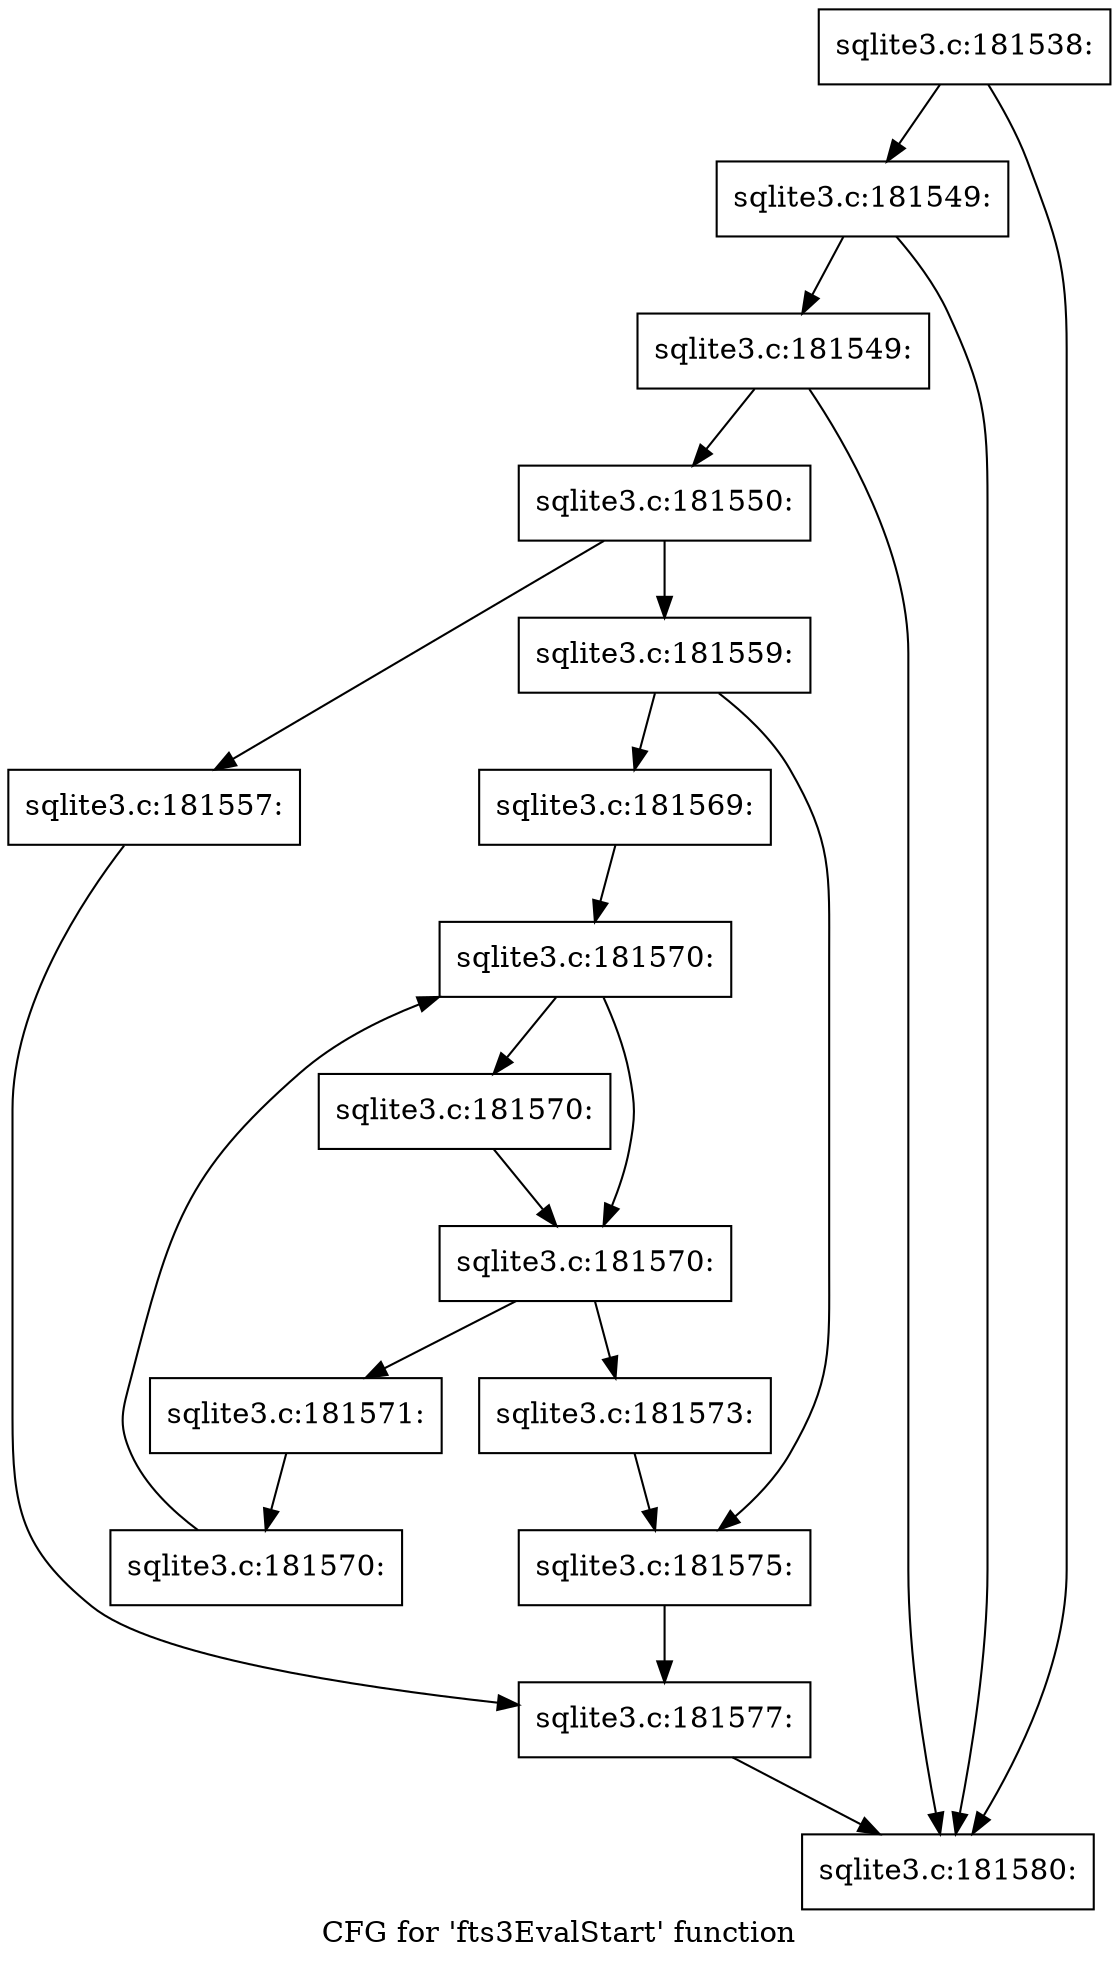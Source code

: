 digraph "CFG for 'fts3EvalStart' function" {
	label="CFG for 'fts3EvalStart' function";

	Node0x55c0f90daa30 [shape=record,label="{sqlite3.c:181538:}"];
	Node0x55c0f90daa30 -> Node0x55c0fae908a0;
	Node0x55c0f90daa30 -> Node0x55c0fae90450;
	Node0x55c0fae908a0 [shape=record,label="{sqlite3.c:181549:}"];
	Node0x55c0fae908a0 -> Node0x55c0fae90820;
	Node0x55c0fae908a0 -> Node0x55c0fae90450;
	Node0x55c0fae90820 [shape=record,label="{sqlite3.c:181549:}"];
	Node0x55c0fae90820 -> Node0x55c0f5d0ba00;
	Node0x55c0fae90820 -> Node0x55c0fae90450;
	Node0x55c0f5d0ba00 [shape=record,label="{sqlite3.c:181550:}"];
	Node0x55c0f5d0ba00 -> Node0x55c0fae922b0;
	Node0x55c0f5d0ba00 -> Node0x55c0fae92210;
	Node0x55c0fae92210 [shape=record,label="{sqlite3.c:181557:}"];
	Node0x55c0fae92210 -> Node0x55c0fae92260;
	Node0x55c0fae922b0 [shape=record,label="{sqlite3.c:181559:}"];
	Node0x55c0fae922b0 -> Node0x55c0f5d08b10;
	Node0x55c0fae922b0 -> Node0x55c0fae94040;
	Node0x55c0f5d08b10 [shape=record,label="{sqlite3.c:181569:}"];
	Node0x55c0f5d08b10 -> Node0x55c0fae959a0;
	Node0x55c0fae959a0 [shape=record,label="{sqlite3.c:181570:}"];
	Node0x55c0fae959a0 -> Node0x55c0fae95bb0;
	Node0x55c0fae959a0 -> Node0x55c0fae95b60;
	Node0x55c0fae95bb0 [shape=record,label="{sqlite3.c:181570:}"];
	Node0x55c0fae95bb0 -> Node0x55c0fae95b60;
	Node0x55c0fae95b60 [shape=record,label="{sqlite3.c:181570:}"];
	Node0x55c0fae95b60 -> Node0x55c0fae95ae0;
	Node0x55c0fae95b60 -> Node0x55c0f5d08bb0;
	Node0x55c0fae95ae0 [shape=record,label="{sqlite3.c:181571:}"];
	Node0x55c0fae95ae0 -> Node0x55c0fae95a50;
	Node0x55c0fae95a50 [shape=record,label="{sqlite3.c:181570:}"];
	Node0x55c0fae95a50 -> Node0x55c0fae959a0;
	Node0x55c0f5d08bb0 [shape=record,label="{sqlite3.c:181573:}"];
	Node0x55c0f5d08bb0 -> Node0x55c0fae94040;
	Node0x55c0fae94040 [shape=record,label="{sqlite3.c:181575:}"];
	Node0x55c0fae94040 -> Node0x55c0fae92260;
	Node0x55c0fae92260 [shape=record,label="{sqlite3.c:181577:}"];
	Node0x55c0fae92260 -> Node0x55c0fae90450;
	Node0x55c0fae90450 [shape=record,label="{sqlite3.c:181580:}"];
}

